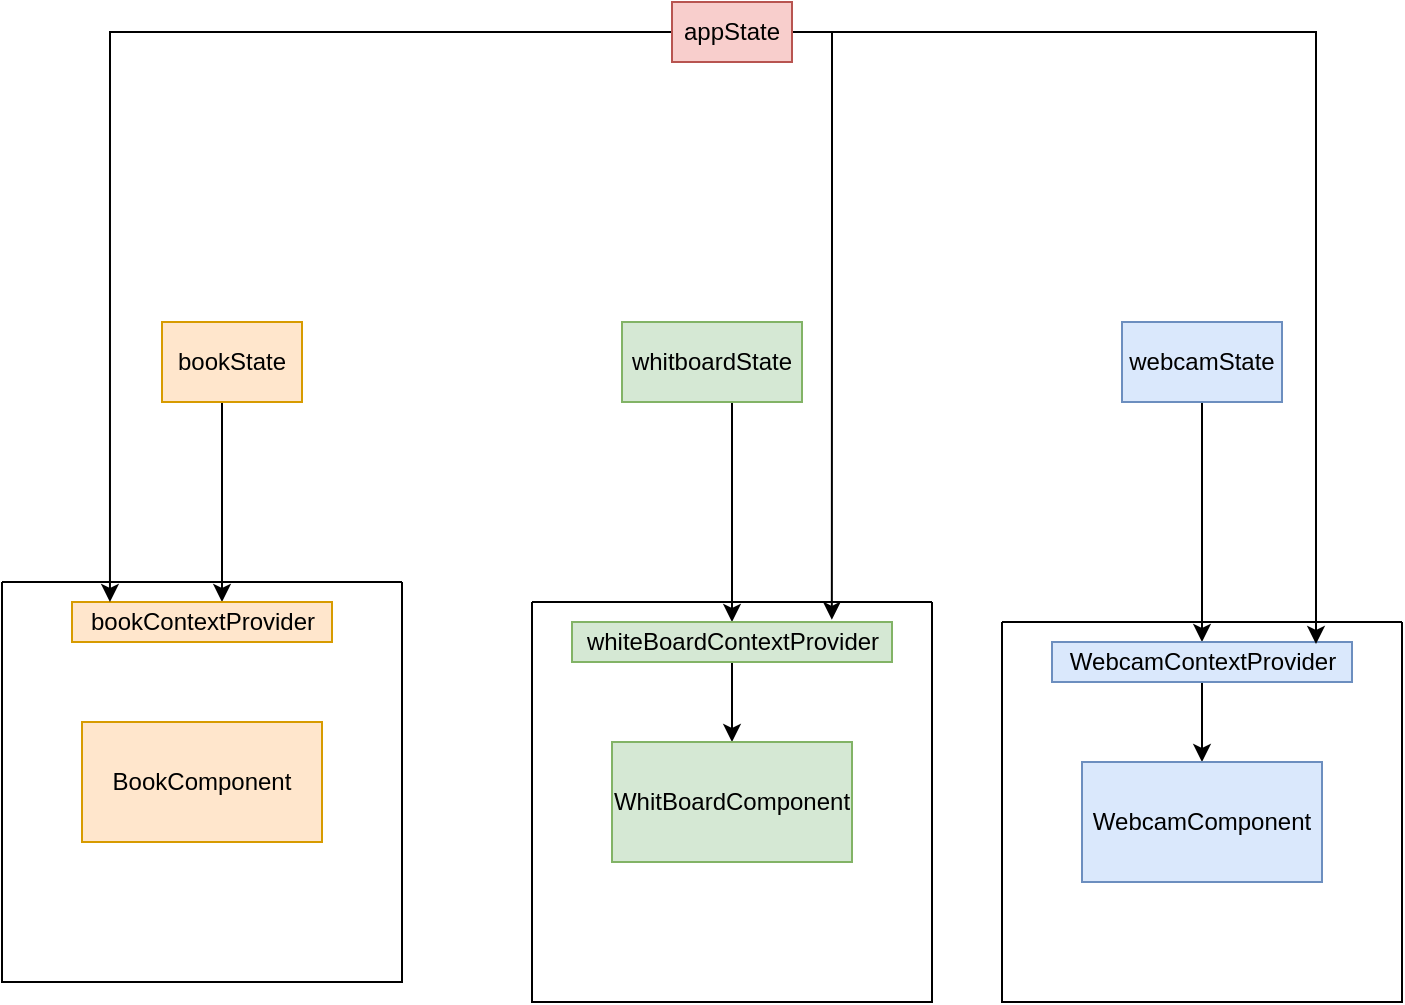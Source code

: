 <mxfile version="17.1.2" type="device"><diagram id="Qkuv9Ygz45M1xwjGPlWb" name="Page-1"><mxGraphModel dx="1021" dy="1667" grid="1" gridSize="10" guides="1" tooltips="1" connect="1" arrows="1" fold="1" page="1" pageScale="1" pageWidth="850" pageHeight="1100" math="0" shadow="0"><root><mxCell id="0"/><mxCell id="1" parent="0"/><mxCell id="aO7tvuh8IXui2W6DzcCw-10" style="edgeStyle=orthogonalEdgeStyle;rounded=0;orthogonalLoop=1;jettySize=auto;html=1;" edge="1" parent="1" source="aO7tvuh8IXui2W6DzcCw-1" target="aO7tvuh8IXui2W6DzcCw-5"><mxGeometry relative="1" as="geometry"><Array as="points"><mxPoint x="180" y="140"/><mxPoint x="180" y="140"/></Array></mxGeometry></mxCell><mxCell id="aO7tvuh8IXui2W6DzcCw-1" value="bookState&lt;br&gt;" style="text;html=1;strokeColor=#d79b00;fillColor=#ffe6cc;align=center;verticalAlign=middle;whiteSpace=wrap;rounded=0;" vertex="1" parent="1"><mxGeometry x="150" y="30" width="70" height="40" as="geometry"/></mxCell><mxCell id="aO7tvuh8IXui2W6DzcCw-11" style="edgeStyle=orthogonalEdgeStyle;rounded=0;orthogonalLoop=1;jettySize=auto;html=1;" edge="1" parent="1" source="aO7tvuh8IXui2W6DzcCw-2" target="aO7tvuh8IXui2W6DzcCw-15"><mxGeometry relative="1" as="geometry"><Array as="points"><mxPoint x="435" y="110"/><mxPoint x="435" y="110"/></Array></mxGeometry></mxCell><mxCell id="aO7tvuh8IXui2W6DzcCw-2" value="whitboardState&lt;br&gt;" style="text;html=1;strokeColor=#82b366;fillColor=#d5e8d4;align=center;verticalAlign=middle;whiteSpace=wrap;rounded=0;" vertex="1" parent="1"><mxGeometry x="380" y="30" width="90" height="40" as="geometry"/></mxCell><mxCell id="aO7tvuh8IXui2W6DzcCw-17" style="edgeStyle=orthogonalEdgeStyle;rounded=0;orthogonalLoop=1;jettySize=auto;html=1;" edge="1" parent="1" source="aO7tvuh8IXui2W6DzcCw-3" target="aO7tvuh8IXui2W6DzcCw-8"><mxGeometry relative="1" as="geometry"/></mxCell><mxCell id="aO7tvuh8IXui2W6DzcCw-3" value="webcamState&lt;br&gt;" style="text;html=1;strokeColor=#6c8ebf;fillColor=#dae8fc;align=center;verticalAlign=middle;whiteSpace=wrap;rounded=0;" vertex="1" parent="1"><mxGeometry x="630" y="30" width="80" height="40" as="geometry"/></mxCell><mxCell id="aO7tvuh8IXui2W6DzcCw-4" value="" style="swimlane;startSize=0;" vertex="1" parent="1"><mxGeometry x="70" y="160" width="200" height="200" as="geometry"/></mxCell><mxCell id="aO7tvuh8IXui2W6DzcCw-5" value="bookContextProvider" style="text;html=1;align=center;verticalAlign=middle;resizable=0;points=[];autosize=1;strokeColor=#d79b00;fillColor=#ffe6cc;" vertex="1" parent="aO7tvuh8IXui2W6DzcCw-4"><mxGeometry x="35" y="10" width="130" height="20" as="geometry"/></mxCell><mxCell id="aO7tvuh8IXui2W6DzcCw-6" value="BookComponent" style="rounded=0;whiteSpace=wrap;html=1;fillColor=#ffe6cc;strokeColor=#d79b00;" vertex="1" parent="aO7tvuh8IXui2W6DzcCw-4"><mxGeometry x="40" y="70" width="120" height="60" as="geometry"/></mxCell><mxCell id="aO7tvuh8IXui2W6DzcCw-7" value="" style="swimlane;startSize=0;" vertex="1" parent="1"><mxGeometry x="570" y="180" width="200" height="190" as="geometry"><mxRectangle x="570" y="180" width="50" height="40" as="alternateBounds"/></mxGeometry></mxCell><mxCell id="aO7tvuh8IXui2W6DzcCw-12" style="edgeStyle=orthogonalEdgeStyle;rounded=0;orthogonalLoop=1;jettySize=auto;html=1;entryX=0.5;entryY=0;entryDx=0;entryDy=0;" edge="1" parent="aO7tvuh8IXui2W6DzcCw-7" source="aO7tvuh8IXui2W6DzcCw-8" target="aO7tvuh8IXui2W6DzcCw-9"><mxGeometry relative="1" as="geometry"/></mxCell><mxCell id="aO7tvuh8IXui2W6DzcCw-8" value="WebcamContextProvider" style="text;html=1;align=center;verticalAlign=middle;resizable=0;points=[];autosize=1;strokeColor=#6c8ebf;fillColor=#dae8fc;" vertex="1" parent="aO7tvuh8IXui2W6DzcCw-7"><mxGeometry x="25" y="10" width="150" height="20" as="geometry"/></mxCell><mxCell id="aO7tvuh8IXui2W6DzcCw-9" value="WebcamComponent" style="rounded=0;whiteSpace=wrap;html=1;fillColor=#dae8fc;strokeColor=#6c8ebf;" vertex="1" parent="aO7tvuh8IXui2W6DzcCw-7"><mxGeometry x="40" y="70" width="120" height="60" as="geometry"/></mxCell><mxCell id="aO7tvuh8IXui2W6DzcCw-13" value="" style="swimlane;startSize=0;" vertex="1" parent="1"><mxGeometry x="335" y="170" width="200" height="200" as="geometry"><mxRectangle x="335" y="170" width="50" height="40" as="alternateBounds"/></mxGeometry></mxCell><mxCell id="aO7tvuh8IXui2W6DzcCw-14" style="edgeStyle=orthogonalEdgeStyle;rounded=0;orthogonalLoop=1;jettySize=auto;html=1;entryX=0.5;entryY=0;entryDx=0;entryDy=0;" edge="1" parent="aO7tvuh8IXui2W6DzcCw-13" source="aO7tvuh8IXui2W6DzcCw-15" target="aO7tvuh8IXui2W6DzcCw-16"><mxGeometry relative="1" as="geometry"/></mxCell><mxCell id="aO7tvuh8IXui2W6DzcCw-15" value="whiteBoardContextProvider" style="text;html=1;align=center;verticalAlign=middle;resizable=0;points=[];autosize=1;strokeColor=#82b366;fillColor=#d5e8d4;" vertex="1" parent="aO7tvuh8IXui2W6DzcCw-13"><mxGeometry x="20" y="10" width="160" height="20" as="geometry"/></mxCell><mxCell id="aO7tvuh8IXui2W6DzcCw-16" value="WhitBoardComponent" style="rounded=0;whiteSpace=wrap;html=1;fillColor=#d5e8d4;strokeColor=#82b366;" vertex="1" parent="aO7tvuh8IXui2W6DzcCw-13"><mxGeometry x="40" y="70" width="120" height="60" as="geometry"/></mxCell><mxCell id="aO7tvuh8IXui2W6DzcCw-23" style="edgeStyle=orthogonalEdgeStyle;rounded=0;orthogonalLoop=1;jettySize=auto;html=1;entryX=0.146;entryY=0;entryDx=0;entryDy=0;entryPerimeter=0;" edge="1" parent="1" source="aO7tvuh8IXui2W6DzcCw-18" target="aO7tvuh8IXui2W6DzcCw-5"><mxGeometry relative="1" as="geometry"/></mxCell><mxCell id="aO7tvuh8IXui2W6DzcCw-24" style="edgeStyle=orthogonalEdgeStyle;rounded=0;orthogonalLoop=1;jettySize=auto;html=1;entryX=0.812;entryY=-0.056;entryDx=0;entryDy=0;entryPerimeter=0;" edge="1" parent="1" source="aO7tvuh8IXui2W6DzcCw-18" target="aO7tvuh8IXui2W6DzcCw-15"><mxGeometry relative="1" as="geometry"><Array as="points"><mxPoint x="485" y="-20"/><mxPoint x="485" y="-20"/></Array></mxGeometry></mxCell><mxCell id="aO7tvuh8IXui2W6DzcCw-25" style="edgeStyle=orthogonalEdgeStyle;rounded=0;orthogonalLoop=1;jettySize=auto;html=1;entryX=0.88;entryY=0.05;entryDx=0;entryDy=0;entryPerimeter=0;" edge="1" parent="1" source="aO7tvuh8IXui2W6DzcCw-18" target="aO7tvuh8IXui2W6DzcCw-8"><mxGeometry relative="1" as="geometry"/></mxCell><mxCell id="aO7tvuh8IXui2W6DzcCw-18" value="appState" style="text;html=1;strokeColor=#b85450;fillColor=#f8cecc;align=center;verticalAlign=middle;whiteSpace=wrap;rounded=0;" vertex="1" parent="1"><mxGeometry x="405" y="-130" width="60" height="30" as="geometry"/></mxCell></root></mxGraphModel></diagram></mxfile>